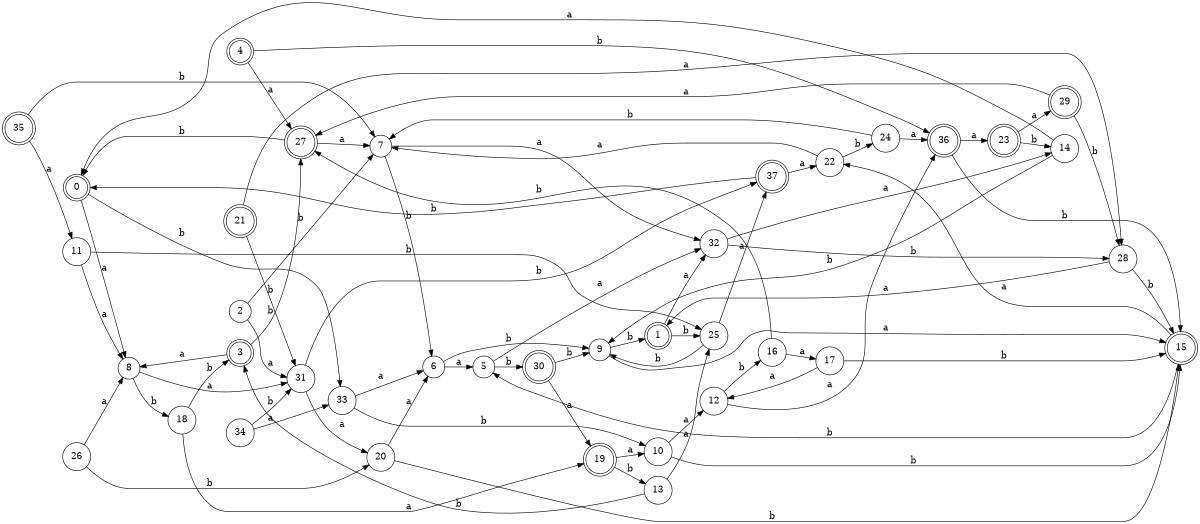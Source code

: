 digraph n31_6 {
__start0 [label="" shape="none"];

rankdir=LR;
size="8,5";

s0 [style="rounded,filled", color="black", fillcolor="white" shape="doublecircle", label="0"];
s1 [style="rounded,filled", color="black", fillcolor="white" shape="doublecircle", label="1"];
s2 [style="filled", color="black", fillcolor="white" shape="circle", label="2"];
s3 [style="rounded,filled", color="black", fillcolor="white" shape="doublecircle", label="3"];
s4 [style="rounded,filled", color="black", fillcolor="white" shape="doublecircle", label="4"];
s5 [style="filled", color="black", fillcolor="white" shape="circle", label="5"];
s6 [style="filled", color="black", fillcolor="white" shape="circle", label="6"];
s7 [style="filled", color="black", fillcolor="white" shape="circle", label="7"];
s8 [style="filled", color="black", fillcolor="white" shape="circle", label="8"];
s9 [style="filled", color="black", fillcolor="white" shape="circle", label="9"];
s10 [style="filled", color="black", fillcolor="white" shape="circle", label="10"];
s11 [style="filled", color="black", fillcolor="white" shape="circle", label="11"];
s12 [style="filled", color="black", fillcolor="white" shape="circle", label="12"];
s13 [style="filled", color="black", fillcolor="white" shape="circle", label="13"];
s14 [style="filled", color="black", fillcolor="white" shape="circle", label="14"];
s15 [style="rounded,filled", color="black", fillcolor="white" shape="doublecircle", label="15"];
s16 [style="filled", color="black", fillcolor="white" shape="circle", label="16"];
s17 [style="filled", color="black", fillcolor="white" shape="circle", label="17"];
s18 [style="filled", color="black", fillcolor="white" shape="circle", label="18"];
s19 [style="rounded,filled", color="black", fillcolor="white" shape="doublecircle", label="19"];
s20 [style="filled", color="black", fillcolor="white" shape="circle", label="20"];
s21 [style="rounded,filled", color="black", fillcolor="white" shape="doublecircle", label="21"];
s22 [style="filled", color="black", fillcolor="white" shape="circle", label="22"];
s23 [style="rounded,filled", color="black", fillcolor="white" shape="doublecircle", label="23"];
s24 [style="filled", color="black", fillcolor="white" shape="circle", label="24"];
s25 [style="filled", color="black", fillcolor="white" shape="circle", label="25"];
s26 [style="filled", color="black", fillcolor="white" shape="circle", label="26"];
s27 [style="rounded,filled", color="black", fillcolor="white" shape="doublecircle", label="27"];
s28 [style="filled", color="black", fillcolor="white" shape="circle", label="28"];
s29 [style="rounded,filled", color="black", fillcolor="white" shape="doublecircle", label="29"];
s30 [style="rounded,filled", color="black", fillcolor="white" shape="doublecircle", label="30"];
s31 [style="filled", color="black", fillcolor="white" shape="circle", label="31"];
s32 [style="filled", color="black", fillcolor="white" shape="circle", label="32"];
s33 [style="filled", color="black", fillcolor="white" shape="circle", label="33"];
s34 [style="filled", color="black", fillcolor="white" shape="circle", label="34"];
s35 [style="rounded,filled", color="black", fillcolor="white" shape="doublecircle", label="35"];
s36 [style="rounded,filled", color="black", fillcolor="white" shape="doublecircle", label="36"];
s37 [style="rounded,filled", color="black", fillcolor="white" shape="doublecircle", label="37"];
s0 -> s8 [label="a"];
s0 -> s33 [label="b"];
s1 -> s32 [label="a"];
s1 -> s25 [label="b"];
s2 -> s31 [label="a"];
s2 -> s7 [label="b"];
s3 -> s8 [label="a"];
s3 -> s27 [label="b"];
s4 -> s27 [label="a"];
s4 -> s36 [label="b"];
s5 -> s32 [label="a"];
s5 -> s30 [label="b"];
s6 -> s5 [label="a"];
s6 -> s9 [label="b"];
s7 -> s32 [label="a"];
s7 -> s6 [label="b"];
s8 -> s31 [label="a"];
s8 -> s18 [label="b"];
s9 -> s15 [label="a"];
s9 -> s1 [label="b"];
s10 -> s12 [label="a"];
s10 -> s15 [label="b"];
s11 -> s8 [label="a"];
s11 -> s25 [label="b"];
s12 -> s36 [label="a"];
s12 -> s16 [label="b"];
s13 -> s25 [label="a"];
s13 -> s3 [label="b"];
s14 -> s0 [label="a"];
s14 -> s9 [label="b"];
s15 -> s22 [label="a"];
s15 -> s5 [label="b"];
s16 -> s17 [label="a"];
s16 -> s27 [label="b"];
s17 -> s12 [label="a"];
s17 -> s15 [label="b"];
s18 -> s19 [label="a"];
s18 -> s3 [label="b"];
s19 -> s10 [label="a"];
s19 -> s13 [label="b"];
s20 -> s6 [label="a"];
s20 -> s15 [label="b"];
s21 -> s28 [label="a"];
s21 -> s31 [label="b"];
s22 -> s7 [label="a"];
s22 -> s24 [label="b"];
s23 -> s29 [label="a"];
s23 -> s14 [label="b"];
s24 -> s36 [label="a"];
s24 -> s7 [label="b"];
s25 -> s37 [label="a"];
s25 -> s9 [label="b"];
s26 -> s8 [label="a"];
s26 -> s20 [label="b"];
s27 -> s7 [label="a"];
s27 -> s0 [label="b"];
s28 -> s1 [label="a"];
s28 -> s15 [label="b"];
s29 -> s27 [label="a"];
s29 -> s28 [label="b"];
s30 -> s19 [label="a"];
s30 -> s9 [label="b"];
s31 -> s20 [label="a"];
s31 -> s37 [label="b"];
s32 -> s14 [label="a"];
s32 -> s28 [label="b"];
s33 -> s6 [label="a"];
s33 -> s10 [label="b"];
s34 -> s33 [label="a"];
s34 -> s31 [label="b"];
s35 -> s11 [label="a"];
s35 -> s7 [label="b"];
s36 -> s23 [label="a"];
s36 -> s15 [label="b"];
s37 -> s22 [label="a"];
s37 -> s0 [label="b"];

}